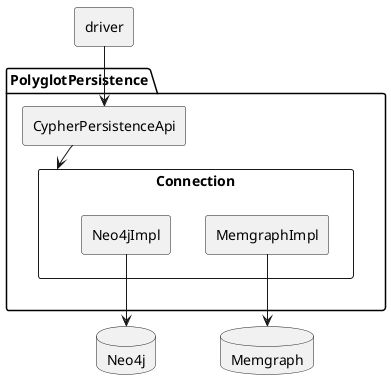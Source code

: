@startuml
skinparam componentStyle rectangle

component driver


package "PolyglotPersistence" {
  component "CypherPersistenceApi" {

  }
  component Connection {
      component Neo4jImpl {
      }
      component MemgraphImpl {
      }
  }
}


database "Neo4j" {
}



database "Memgraph" {
}


driver --> CypherPersistenceApi
CypherPersistenceApi --> Connection
Neo4jImpl --> Neo4j
MemgraphImpl --> Memgraph
'[Folder 3] --> [Frame 4]

@enduml